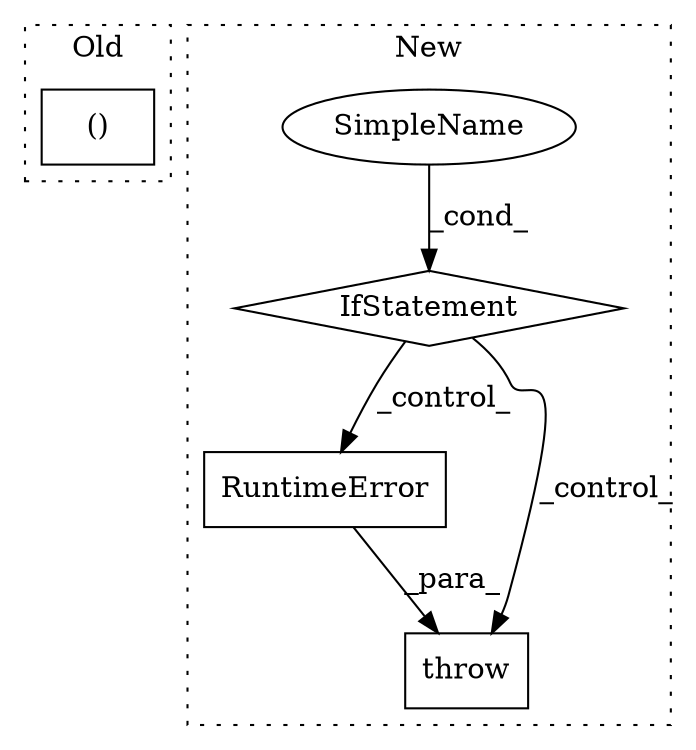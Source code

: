 digraph G {
subgraph cluster0 {
1 [label="()" a="106" s="4232" l="30" shape="box"];
label = "Old";
style="dotted";
}
subgraph cluster1 {
2 [label="RuntimeError" a="32" s="4564,4626" l="13,1" shape="box"];
3 [label="IfStatement" a="25" s="4504,4520" l="4,2" shape="diamond"];
4 [label="SimpleName" a="42" s="" l="" shape="ellipse"];
5 [label="throw" a="53" s="4558" l="6" shape="box"];
label = "New";
style="dotted";
}
2 -> 5 [label="_para_"];
3 -> 5 [label="_control_"];
3 -> 2 [label="_control_"];
4 -> 3 [label="_cond_"];
}